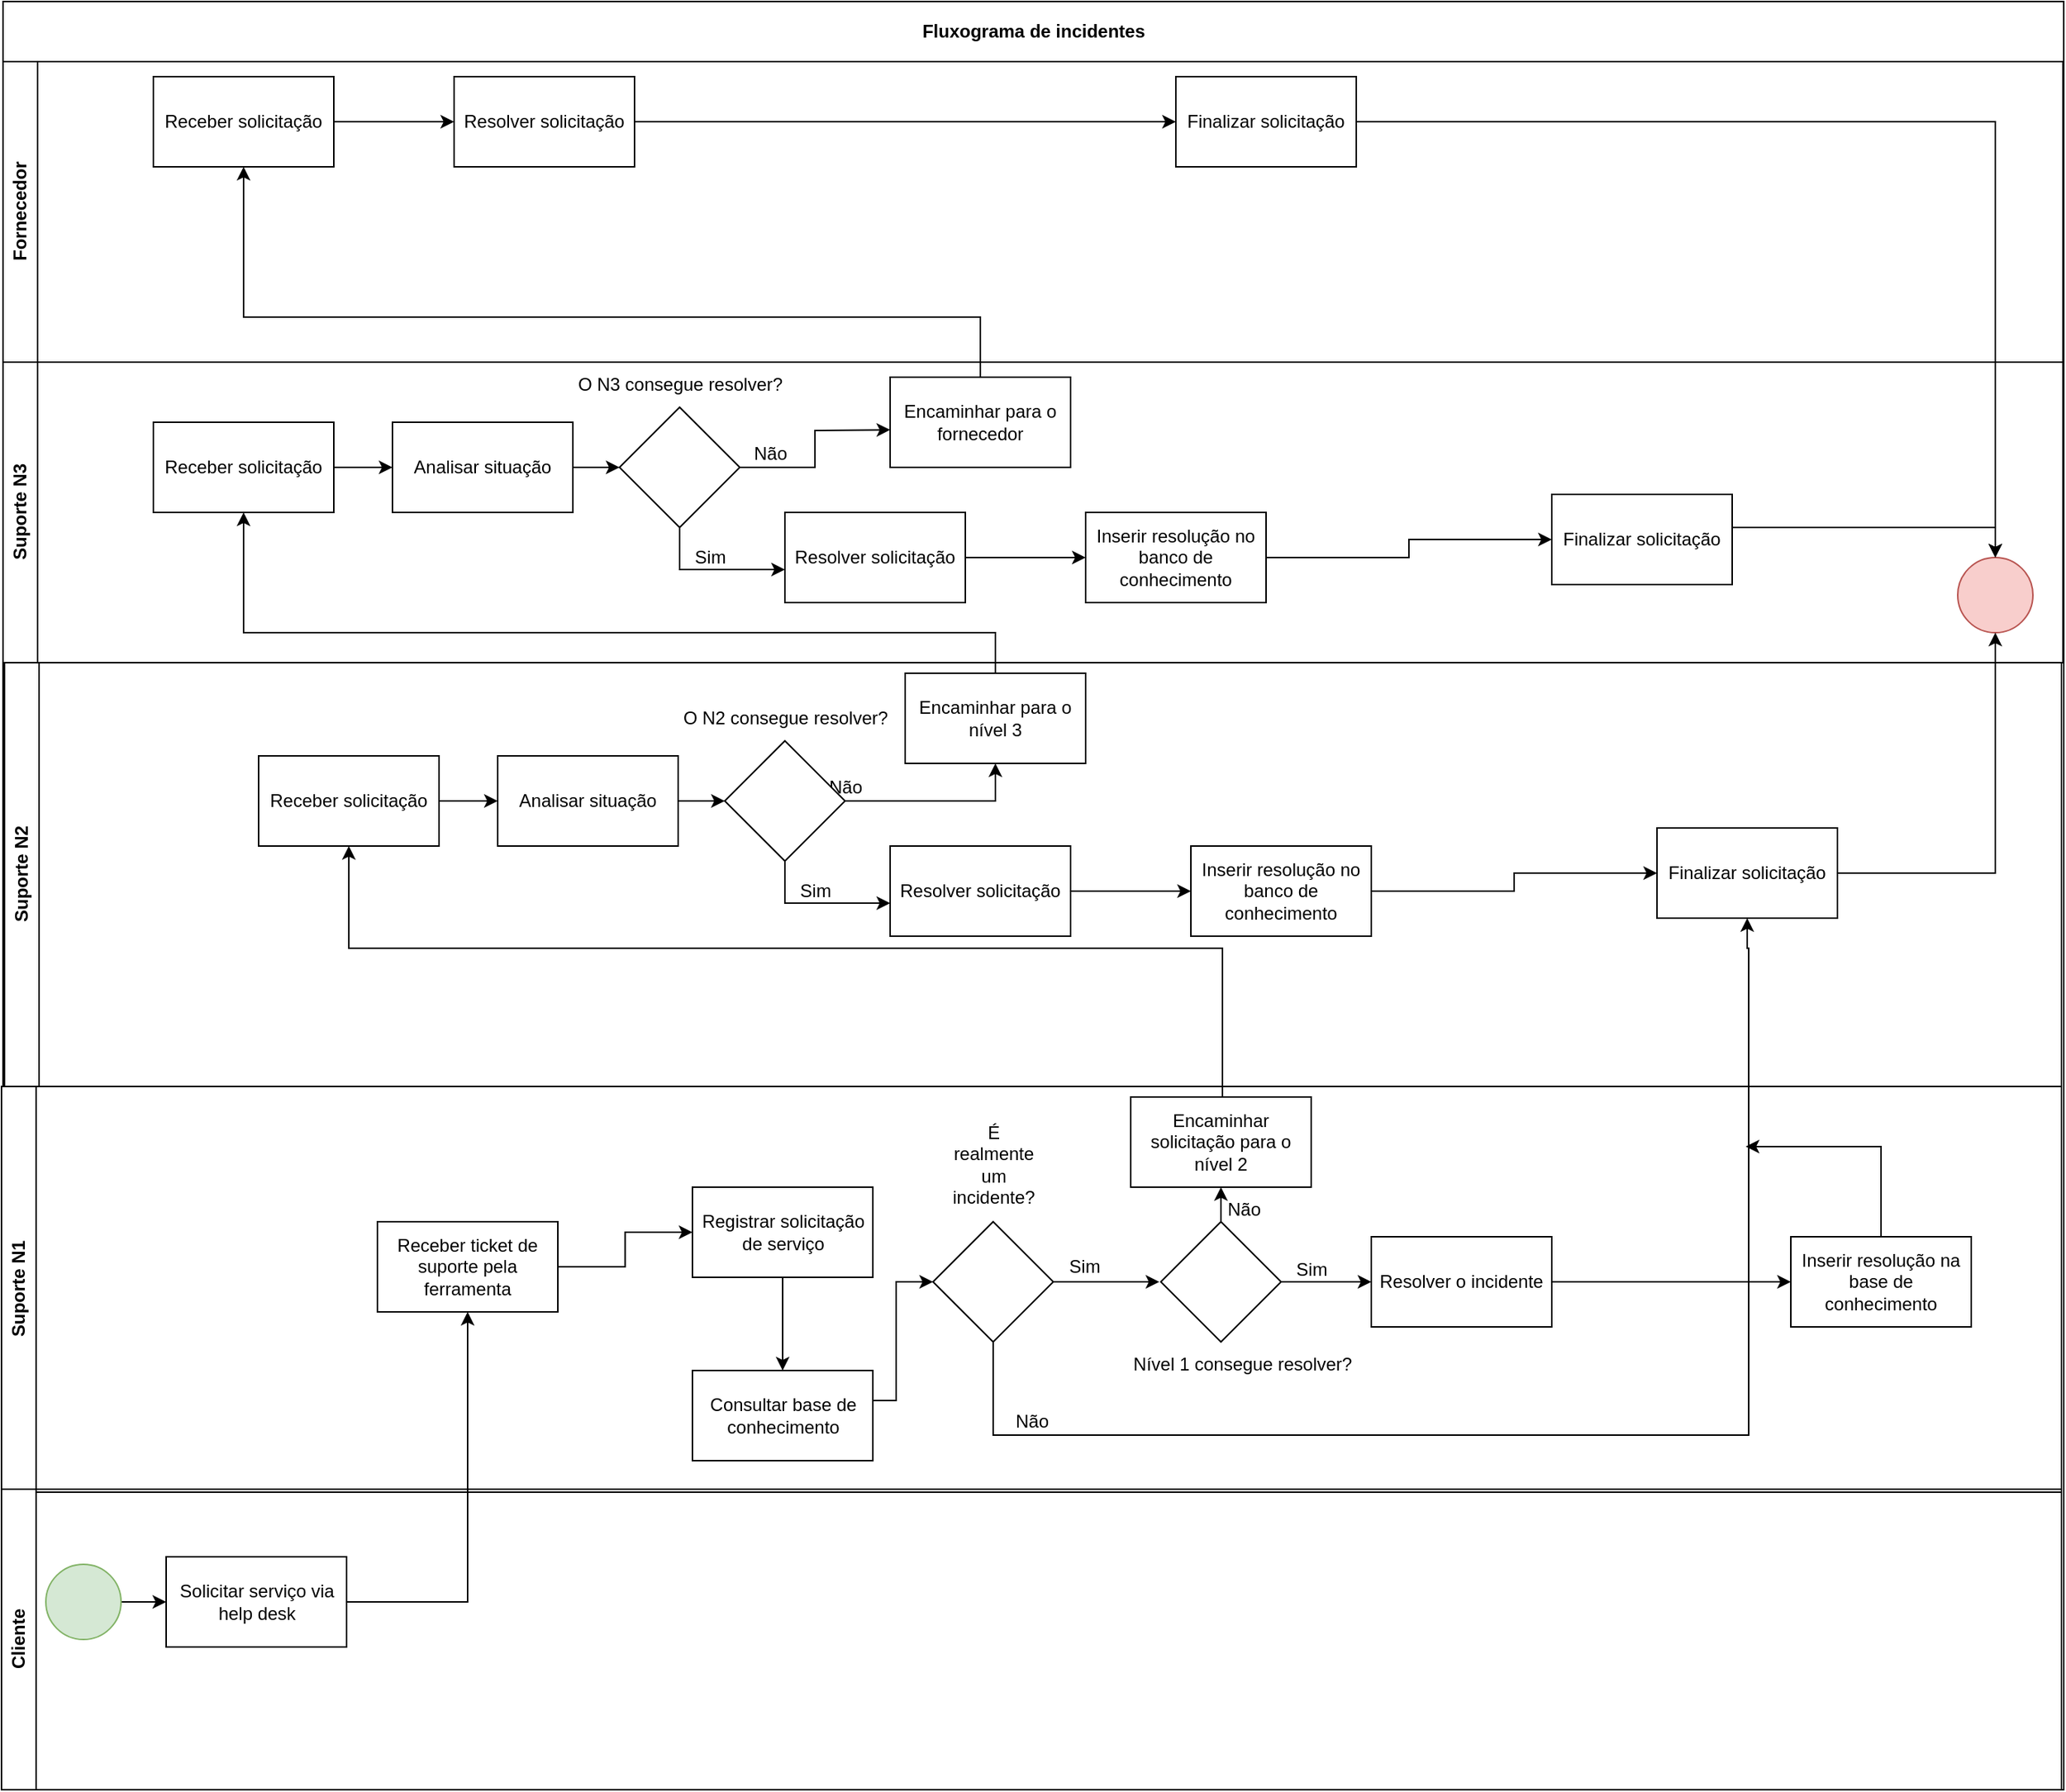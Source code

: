 <mxfile version="21.6.8" type="device">
  <diagram name="Página-1" id="WIpVw-bKlIY0GUnOvqk1">
    <mxGraphModel dx="961" dy="591" grid="1" gridSize="10" guides="1" tooltips="1" connect="1" arrows="1" fold="1" page="1" pageScale="1" pageWidth="1169" pageHeight="1654" math="0" shadow="0">
      <root>
        <mxCell id="0" />
        <mxCell id="1" parent="0" />
        <mxCell id="7gXzA5GJ2JUrk8cRCdGT-70" value="Não&lt;br&gt;" style="text;html=1;align=center;verticalAlign=middle;resizable=0;points=[];autosize=1;strokeColor=none;fillColor=none;" vertex="1" parent="1">
          <mxGeometry x="1275" y="538" width="50" height="30" as="geometry" />
        </mxCell>
        <mxCell id="7gXzA5GJ2JUrk8cRCdGT-7" value="Fluxograma de incidentes" style="swimlane;whiteSpace=wrap;html=1;startSize=40;" vertex="1" parent="1">
          <mxGeometry x="740" y="30" width="1370.5" height="1190" as="geometry" />
        </mxCell>
        <mxCell id="7gXzA5GJ2JUrk8cRCdGT-6" value="Suporte N3" style="swimlane;horizontal=0;whiteSpace=wrap;html=1;" vertex="1" parent="7gXzA5GJ2JUrk8cRCdGT-7">
          <mxGeometry y="240" width="1370" height="200" as="geometry" />
        </mxCell>
        <mxCell id="7gXzA5GJ2JUrk8cRCdGT-80" value="Finalizar solicitação" style="rounded=0;whiteSpace=wrap;html=1;" vertex="1" parent="7gXzA5GJ2JUrk8cRCdGT-6">
          <mxGeometry x="1030" y="88" width="120" height="60" as="geometry" />
        </mxCell>
        <mxCell id="7gXzA5GJ2JUrk8cRCdGT-82" value="Receber solicitação" style="rounded=0;whiteSpace=wrap;html=1;" vertex="1" parent="7gXzA5GJ2JUrk8cRCdGT-6">
          <mxGeometry x="100" y="40" width="120" height="60" as="geometry" />
        </mxCell>
        <mxCell id="7gXzA5GJ2JUrk8cRCdGT-84" value="Analisar situação" style="whiteSpace=wrap;html=1;rounded=0;" vertex="1" parent="7gXzA5GJ2JUrk8cRCdGT-6">
          <mxGeometry x="259" y="40" width="120" height="60" as="geometry" />
        </mxCell>
        <mxCell id="7gXzA5GJ2JUrk8cRCdGT-81" value="" style="edgeStyle=orthogonalEdgeStyle;rounded=0;orthogonalLoop=1;jettySize=auto;html=1;" edge="1" parent="7gXzA5GJ2JUrk8cRCdGT-6" source="7gXzA5GJ2JUrk8cRCdGT-82" target="7gXzA5GJ2JUrk8cRCdGT-84">
          <mxGeometry relative="1" as="geometry" />
        </mxCell>
        <mxCell id="7gXzA5GJ2JUrk8cRCdGT-86" value="" style="edgeStyle=orthogonalEdgeStyle;rounded=0;orthogonalLoop=1;jettySize=auto;html=1;entryX=0.5;entryY=1;entryDx=0;entryDy=0;" edge="1" parent="7gXzA5GJ2JUrk8cRCdGT-6" source="7gXzA5GJ2JUrk8cRCdGT-87">
          <mxGeometry relative="1" as="geometry">
            <mxPoint x="590" y="45" as="targetPoint" />
          </mxGeometry>
        </mxCell>
        <mxCell id="7gXzA5GJ2JUrk8cRCdGT-87" value="" style="rhombus;whiteSpace=wrap;html=1;rounded=0;" vertex="1" parent="7gXzA5GJ2JUrk8cRCdGT-6">
          <mxGeometry x="410" y="30" width="80" height="80" as="geometry" />
        </mxCell>
        <mxCell id="7gXzA5GJ2JUrk8cRCdGT-83" value="" style="edgeStyle=orthogonalEdgeStyle;rounded=0;orthogonalLoop=1;jettySize=auto;html=1;" edge="1" parent="7gXzA5GJ2JUrk8cRCdGT-6" source="7gXzA5GJ2JUrk8cRCdGT-84" target="7gXzA5GJ2JUrk8cRCdGT-87">
          <mxGeometry relative="1" as="geometry" />
        </mxCell>
        <mxCell id="7gXzA5GJ2JUrk8cRCdGT-88" value="O N3 consegue resolver?" style="text;html=1;align=center;verticalAlign=middle;resizable=0;points=[];autosize=1;strokeColor=none;fillColor=none;" vertex="1" parent="7gXzA5GJ2JUrk8cRCdGT-6">
          <mxGeometry x="370" width="160" height="30" as="geometry" />
        </mxCell>
        <mxCell id="7gXzA5GJ2JUrk8cRCdGT-90" value="Resolver solicitação" style="whiteSpace=wrap;html=1;rounded=0;" vertex="1" parent="7gXzA5GJ2JUrk8cRCdGT-6">
          <mxGeometry x="520" y="100" width="120" height="60" as="geometry" />
        </mxCell>
        <mxCell id="7gXzA5GJ2JUrk8cRCdGT-85" value="" style="edgeStyle=orthogonalEdgeStyle;rounded=0;orthogonalLoop=1;jettySize=auto;html=1;" edge="1" parent="7gXzA5GJ2JUrk8cRCdGT-6" source="7gXzA5GJ2JUrk8cRCdGT-87" target="7gXzA5GJ2JUrk8cRCdGT-90">
          <mxGeometry relative="1" as="geometry">
            <Array as="points">
              <mxPoint x="450" y="138" />
            </Array>
          </mxGeometry>
        </mxCell>
        <mxCell id="7gXzA5GJ2JUrk8cRCdGT-91" value="Sim" style="text;html=1;align=center;verticalAlign=middle;resizable=0;points=[];autosize=1;strokeColor=none;fillColor=none;" vertex="1" parent="7gXzA5GJ2JUrk8cRCdGT-6">
          <mxGeometry x="450" y="115" width="40" height="30" as="geometry" />
        </mxCell>
        <mxCell id="7gXzA5GJ2JUrk8cRCdGT-92" style="edgeStyle=orthogonalEdgeStyle;rounded=0;orthogonalLoop=1;jettySize=auto;html=1;exitX=1;exitY=0.5;exitDx=0;exitDy=0;entryX=0;entryY=0.5;entryDx=0;entryDy=0;" edge="1" parent="7gXzA5GJ2JUrk8cRCdGT-6" source="7gXzA5GJ2JUrk8cRCdGT-93" target="7gXzA5GJ2JUrk8cRCdGT-80">
          <mxGeometry relative="1" as="geometry" />
        </mxCell>
        <mxCell id="7gXzA5GJ2JUrk8cRCdGT-93" value="Inserir resolução no banco de conhecimento" style="whiteSpace=wrap;html=1;rounded=0;" vertex="1" parent="7gXzA5GJ2JUrk8cRCdGT-6">
          <mxGeometry x="720" y="100" width="120" height="60" as="geometry" />
        </mxCell>
        <mxCell id="7gXzA5GJ2JUrk8cRCdGT-89" value="" style="edgeStyle=orthogonalEdgeStyle;rounded=0;orthogonalLoop=1;jettySize=auto;html=1;" edge="1" parent="7gXzA5GJ2JUrk8cRCdGT-6" source="7gXzA5GJ2JUrk8cRCdGT-90" target="7gXzA5GJ2JUrk8cRCdGT-93">
          <mxGeometry relative="1" as="geometry" />
        </mxCell>
        <mxCell id="7gXzA5GJ2JUrk8cRCdGT-94" value="Não&lt;br&gt;" style="text;html=1;align=center;verticalAlign=middle;resizable=0;points=[];autosize=1;strokeColor=none;fillColor=none;" vertex="1" parent="7gXzA5GJ2JUrk8cRCdGT-6">
          <mxGeometry x="485" y="46" width="50" height="30" as="geometry" />
        </mxCell>
        <mxCell id="7gXzA5GJ2JUrk8cRCdGT-97" value="Encaminhar para o fornecedor" style="rounded=0;whiteSpace=wrap;html=1;" vertex="1" parent="7gXzA5GJ2JUrk8cRCdGT-6">
          <mxGeometry x="590" y="10" width="120" height="60" as="geometry" />
        </mxCell>
        <mxCell id="7gXzA5GJ2JUrk8cRCdGT-37" value="" style="ellipse;whiteSpace=wrap;html=1;aspect=fixed;fillColor=#f8cecc;strokeColor=#b85450;" vertex="1" parent="7gXzA5GJ2JUrk8cRCdGT-6">
          <mxGeometry x="1300" y="130" width="50" height="50" as="geometry" />
        </mxCell>
        <mxCell id="7gXzA5GJ2JUrk8cRCdGT-96" style="edgeStyle=orthogonalEdgeStyle;rounded=0;orthogonalLoop=1;jettySize=auto;html=1;entryX=0.5;entryY=0;entryDx=0;entryDy=0;" edge="1" parent="7gXzA5GJ2JUrk8cRCdGT-6" source="7gXzA5GJ2JUrk8cRCdGT-80" target="7gXzA5GJ2JUrk8cRCdGT-37">
          <mxGeometry relative="1" as="geometry">
            <mxPoint x="1310.0" y="340" as="targetPoint" />
            <Array as="points">
              <mxPoint x="1325" y="110" />
            </Array>
          </mxGeometry>
        </mxCell>
        <mxCell id="7gXzA5GJ2JUrk8cRCdGT-8" value="Fornecedor" style="swimlane;horizontal=0;whiteSpace=wrap;html=1;" vertex="1" parent="7gXzA5GJ2JUrk8cRCdGT-7">
          <mxGeometry y="40" width="1370" height="200" as="geometry" />
        </mxCell>
        <mxCell id="7gXzA5GJ2JUrk8cRCdGT-101" value="" style="edgeStyle=orthogonalEdgeStyle;rounded=0;orthogonalLoop=1;jettySize=auto;html=1;" edge="1" parent="7gXzA5GJ2JUrk8cRCdGT-8" source="7gXzA5GJ2JUrk8cRCdGT-98" target="7gXzA5GJ2JUrk8cRCdGT-100">
          <mxGeometry relative="1" as="geometry" />
        </mxCell>
        <mxCell id="7gXzA5GJ2JUrk8cRCdGT-98" value="Receber solicitação" style="rounded=0;whiteSpace=wrap;html=1;" vertex="1" parent="7gXzA5GJ2JUrk8cRCdGT-8">
          <mxGeometry x="100" y="10" width="120" height="60" as="geometry" />
        </mxCell>
        <mxCell id="7gXzA5GJ2JUrk8cRCdGT-100" value="Resolver solicitação" style="whiteSpace=wrap;html=1;rounded=0;" vertex="1" parent="7gXzA5GJ2JUrk8cRCdGT-8">
          <mxGeometry x="300" y="10" width="120" height="60" as="geometry" />
        </mxCell>
        <mxCell id="7gXzA5GJ2JUrk8cRCdGT-105" value="Finalizar solicitação" style="rounded=0;whiteSpace=wrap;html=1;" vertex="1" parent="7gXzA5GJ2JUrk8cRCdGT-8">
          <mxGeometry x="780" y="10" width="120" height="60" as="geometry" />
        </mxCell>
        <mxCell id="7gXzA5GJ2JUrk8cRCdGT-11" value="&lt;div style=&quot;text-align: justify;&quot;&gt;Suporte N1&lt;/div&gt;" style="swimlane;horizontal=0;whiteSpace=wrap;html=1;" vertex="1" parent="7gXzA5GJ2JUrk8cRCdGT-7">
          <mxGeometry x="-1" y="722" width="1370" height="270" as="geometry" />
        </mxCell>
        <mxCell id="7gXzA5GJ2JUrk8cRCdGT-22" value="" style="edgeStyle=orthogonalEdgeStyle;rounded=0;orthogonalLoop=1;jettySize=auto;html=1;" edge="1" parent="7gXzA5GJ2JUrk8cRCdGT-11" source="7gXzA5GJ2JUrk8cRCdGT-19" target="7gXzA5GJ2JUrk8cRCdGT-21">
          <mxGeometry relative="1" as="geometry" />
        </mxCell>
        <mxCell id="7gXzA5GJ2JUrk8cRCdGT-19" value="Receber ticket de suporte pela ferramenta" style="whiteSpace=wrap;html=1;rounded=0;" vertex="1" parent="7gXzA5GJ2JUrk8cRCdGT-11">
          <mxGeometry x="250" y="90" width="120" height="60" as="geometry" />
        </mxCell>
        <mxCell id="7gXzA5GJ2JUrk8cRCdGT-24" value="" style="edgeStyle=orthogonalEdgeStyle;rounded=0;orthogonalLoop=1;jettySize=auto;html=1;" edge="1" parent="7gXzA5GJ2JUrk8cRCdGT-11" source="7gXzA5GJ2JUrk8cRCdGT-21" target="7gXzA5GJ2JUrk8cRCdGT-23">
          <mxGeometry relative="1" as="geometry" />
        </mxCell>
        <mxCell id="7gXzA5GJ2JUrk8cRCdGT-21" value="Registrar solicitação de serviço" style="whiteSpace=wrap;html=1;rounded=0;" vertex="1" parent="7gXzA5GJ2JUrk8cRCdGT-11">
          <mxGeometry x="459.5" y="67" width="120" height="60" as="geometry" />
        </mxCell>
        <mxCell id="7gXzA5GJ2JUrk8cRCdGT-26" value="" style="edgeStyle=orthogonalEdgeStyle;rounded=0;orthogonalLoop=1;jettySize=auto;html=1;entryX=0;entryY=0.5;entryDx=0;entryDy=0;" edge="1" parent="7gXzA5GJ2JUrk8cRCdGT-11" target="7gXzA5GJ2JUrk8cRCdGT-25">
          <mxGeometry relative="1" as="geometry">
            <mxPoint x="580" y="209" as="sourcePoint" />
            <mxPoint x="649.974" y="139.974" as="targetPoint" />
            <Array as="points">
              <mxPoint x="570" y="209" />
              <mxPoint x="595" y="209" />
              <mxPoint x="595" y="130" />
            </Array>
          </mxGeometry>
        </mxCell>
        <mxCell id="7gXzA5GJ2JUrk8cRCdGT-23" value="Consultar base de conhecimento" style="whiteSpace=wrap;html=1;rounded=0;" vertex="1" parent="7gXzA5GJ2JUrk8cRCdGT-11">
          <mxGeometry x="459.5" y="189" width="120" height="60" as="geometry" />
        </mxCell>
        <mxCell id="7gXzA5GJ2JUrk8cRCdGT-29" value="" style="edgeStyle=orthogonalEdgeStyle;rounded=0;orthogonalLoop=1;jettySize=auto;html=1;" edge="1" parent="7gXzA5GJ2JUrk8cRCdGT-11" source="7gXzA5GJ2JUrk8cRCdGT-25">
          <mxGeometry relative="1" as="geometry">
            <mxPoint x="770" y="130" as="targetPoint" />
          </mxGeometry>
        </mxCell>
        <mxCell id="7gXzA5GJ2JUrk8cRCdGT-25" value="" style="rhombus;whiteSpace=wrap;html=1;rounded=0;" vertex="1" parent="7gXzA5GJ2JUrk8cRCdGT-11">
          <mxGeometry x="619.5" y="90" width="80" height="80" as="geometry" />
        </mxCell>
        <mxCell id="7gXzA5GJ2JUrk8cRCdGT-27" value="É realmente um incidente?" style="text;html=1;strokeColor=none;fillColor=none;align=center;verticalAlign=middle;whiteSpace=wrap;rounded=0;" vertex="1" parent="7gXzA5GJ2JUrk8cRCdGT-11">
          <mxGeometry x="629.5" y="37" width="60" height="30" as="geometry" />
        </mxCell>
        <mxCell id="7gXzA5GJ2JUrk8cRCdGT-42" value="" style="edgeStyle=orthogonalEdgeStyle;rounded=0;orthogonalLoop=1;jettySize=auto;html=1;" edge="1" parent="7gXzA5GJ2JUrk8cRCdGT-11" source="7gXzA5GJ2JUrk8cRCdGT-36" target="7gXzA5GJ2JUrk8cRCdGT-41">
          <mxGeometry relative="1" as="geometry" />
        </mxCell>
        <mxCell id="7gXzA5GJ2JUrk8cRCdGT-46" value="" style="edgeStyle=orthogonalEdgeStyle;rounded=0;orthogonalLoop=1;jettySize=auto;html=1;" edge="1" parent="7gXzA5GJ2JUrk8cRCdGT-11" source="7gXzA5GJ2JUrk8cRCdGT-36" target="7gXzA5GJ2JUrk8cRCdGT-45">
          <mxGeometry relative="1" as="geometry" />
        </mxCell>
        <mxCell id="7gXzA5GJ2JUrk8cRCdGT-36" value="" style="rhombus;whiteSpace=wrap;html=1;" vertex="1" parent="7gXzA5GJ2JUrk8cRCdGT-11">
          <mxGeometry x="771" y="90" width="80" height="80" as="geometry" />
        </mxCell>
        <mxCell id="7gXzA5GJ2JUrk8cRCdGT-30" value="Sim&lt;br&gt;" style="text;html=1;align=center;verticalAlign=middle;resizable=0;points=[];autosize=1;strokeColor=none;fillColor=none;" vertex="1" parent="7gXzA5GJ2JUrk8cRCdGT-11">
          <mxGeometry x="699.5" y="105" width="40" height="30" as="geometry" />
        </mxCell>
        <mxCell id="7gXzA5GJ2JUrk8cRCdGT-41" value="Encaminhar solicitação para o nível 2" style="whiteSpace=wrap;html=1;" vertex="1" parent="7gXzA5GJ2JUrk8cRCdGT-11">
          <mxGeometry x="751" y="7" width="120" height="60" as="geometry" />
        </mxCell>
        <mxCell id="7gXzA5GJ2JUrk8cRCdGT-43" value="Nível 1 consegue resolver?" style="text;html=1;align=center;verticalAlign=middle;resizable=0;points=[];autosize=1;strokeColor=none;fillColor=none;" vertex="1" parent="7gXzA5GJ2JUrk8cRCdGT-11">
          <mxGeometry x="739.5" y="170" width="170" height="30" as="geometry" />
        </mxCell>
        <mxCell id="7gXzA5GJ2JUrk8cRCdGT-44" value="Não&lt;br&gt;" style="text;html=1;align=center;verticalAlign=middle;resizable=0;points=[];autosize=1;strokeColor=none;fillColor=none;" vertex="1" parent="7gXzA5GJ2JUrk8cRCdGT-11">
          <mxGeometry x="801" y="67" width="50" height="30" as="geometry" />
        </mxCell>
        <mxCell id="7gXzA5GJ2JUrk8cRCdGT-48" value="" style="edgeStyle=orthogonalEdgeStyle;rounded=0;orthogonalLoop=1;jettySize=auto;html=1;" edge="1" parent="7gXzA5GJ2JUrk8cRCdGT-11" source="7gXzA5GJ2JUrk8cRCdGT-45" target="7gXzA5GJ2JUrk8cRCdGT-47">
          <mxGeometry relative="1" as="geometry" />
        </mxCell>
        <mxCell id="7gXzA5GJ2JUrk8cRCdGT-45" value="Resolver o incidente" style="whiteSpace=wrap;html=1;" vertex="1" parent="7gXzA5GJ2JUrk8cRCdGT-11">
          <mxGeometry x="911" y="100" width="120" height="60" as="geometry" />
        </mxCell>
        <mxCell id="7gXzA5GJ2JUrk8cRCdGT-49" style="edgeStyle=orthogonalEdgeStyle;rounded=0;orthogonalLoop=1;jettySize=auto;html=1;" edge="1" parent="7gXzA5GJ2JUrk8cRCdGT-11" source="7gXzA5GJ2JUrk8cRCdGT-47">
          <mxGeometry relative="1" as="geometry">
            <mxPoint x="1160" y="40" as="targetPoint" />
            <Array as="points">
              <mxPoint x="1250" y="40" />
            </Array>
          </mxGeometry>
        </mxCell>
        <mxCell id="7gXzA5GJ2JUrk8cRCdGT-47" value="Inserir resolução na base de conhecimento" style="whiteSpace=wrap;html=1;" vertex="1" parent="7gXzA5GJ2JUrk8cRCdGT-11">
          <mxGeometry x="1190" y="100" width="120" height="60" as="geometry" />
        </mxCell>
        <mxCell id="7gXzA5GJ2JUrk8cRCdGT-50" value="Sim&lt;br&gt;" style="text;html=1;align=center;verticalAlign=middle;resizable=0;points=[];autosize=1;strokeColor=none;fillColor=none;" vertex="1" parent="7gXzA5GJ2JUrk8cRCdGT-11">
          <mxGeometry x="851" y="107" width="40" height="30" as="geometry" />
        </mxCell>
        <mxCell id="7gXzA5GJ2JUrk8cRCdGT-40" value="Não&lt;br&gt;" style="text;html=1;align=center;verticalAlign=middle;resizable=0;points=[];autosize=1;strokeColor=none;fillColor=none;" vertex="1" parent="7gXzA5GJ2JUrk8cRCdGT-11">
          <mxGeometry x="660" y="208" width="50" height="30" as="geometry" />
        </mxCell>
        <mxCell id="7gXzA5GJ2JUrk8cRCdGT-12" value="Suporte N2" style="swimlane;horizontal=0;whiteSpace=wrap;html=1;" vertex="1" parent="7gXzA5GJ2JUrk8cRCdGT-11">
          <mxGeometry x="2" y="-282" width="1368" height="282" as="geometry" />
        </mxCell>
        <mxCell id="7gXzA5GJ2JUrk8cRCdGT-38" value="Finalizar solicitação" style="rounded=0;whiteSpace=wrap;html=1;" vertex="1" parent="7gXzA5GJ2JUrk8cRCdGT-12">
          <mxGeometry x="1099" y="110" width="120" height="60" as="geometry" />
        </mxCell>
        <mxCell id="7gXzA5GJ2JUrk8cRCdGT-56" value="" style="edgeStyle=orthogonalEdgeStyle;rounded=0;orthogonalLoop=1;jettySize=auto;html=1;" edge="1" parent="7gXzA5GJ2JUrk8cRCdGT-12" source="7gXzA5GJ2JUrk8cRCdGT-54" target="7gXzA5GJ2JUrk8cRCdGT-55">
          <mxGeometry relative="1" as="geometry" />
        </mxCell>
        <mxCell id="7gXzA5GJ2JUrk8cRCdGT-54" value="Receber solicitação" style="rounded=0;whiteSpace=wrap;html=1;" vertex="1" parent="7gXzA5GJ2JUrk8cRCdGT-12">
          <mxGeometry x="169" y="62" width="120" height="60" as="geometry" />
        </mxCell>
        <mxCell id="7gXzA5GJ2JUrk8cRCdGT-59" value="" style="edgeStyle=orthogonalEdgeStyle;rounded=0;orthogonalLoop=1;jettySize=auto;html=1;" edge="1" parent="7gXzA5GJ2JUrk8cRCdGT-12" source="7gXzA5GJ2JUrk8cRCdGT-55" target="7gXzA5GJ2JUrk8cRCdGT-58">
          <mxGeometry relative="1" as="geometry" />
        </mxCell>
        <mxCell id="7gXzA5GJ2JUrk8cRCdGT-55" value="Analisar situação" style="whiteSpace=wrap;html=1;rounded=0;" vertex="1" parent="7gXzA5GJ2JUrk8cRCdGT-12">
          <mxGeometry x="328" y="62" width="120" height="60" as="geometry" />
        </mxCell>
        <mxCell id="7gXzA5GJ2JUrk8cRCdGT-62" value="" style="edgeStyle=orthogonalEdgeStyle;rounded=0;orthogonalLoop=1;jettySize=auto;html=1;" edge="1" parent="7gXzA5GJ2JUrk8cRCdGT-12" source="7gXzA5GJ2JUrk8cRCdGT-58" target="7gXzA5GJ2JUrk8cRCdGT-61">
          <mxGeometry relative="1" as="geometry">
            <Array as="points">
              <mxPoint x="519" y="160" />
            </Array>
          </mxGeometry>
        </mxCell>
        <mxCell id="7gXzA5GJ2JUrk8cRCdGT-65" value="" style="edgeStyle=orthogonalEdgeStyle;rounded=0;orthogonalLoop=1;jettySize=auto;html=1;entryX=0.5;entryY=1;entryDx=0;entryDy=0;" edge="1" parent="7gXzA5GJ2JUrk8cRCdGT-12" source="7gXzA5GJ2JUrk8cRCdGT-58" target="7gXzA5GJ2JUrk8cRCdGT-68">
          <mxGeometry relative="1" as="geometry">
            <mxPoint x="599" y="90" as="targetPoint" />
          </mxGeometry>
        </mxCell>
        <mxCell id="7gXzA5GJ2JUrk8cRCdGT-58" value="" style="rhombus;whiteSpace=wrap;html=1;rounded=0;" vertex="1" parent="7gXzA5GJ2JUrk8cRCdGT-12">
          <mxGeometry x="479" y="52" width="80" height="80" as="geometry" />
        </mxCell>
        <mxCell id="7gXzA5GJ2JUrk8cRCdGT-60" value="O N2 consegue resolver?" style="text;html=1;align=center;verticalAlign=middle;resizable=0;points=[];autosize=1;strokeColor=none;fillColor=none;" vertex="1" parent="7gXzA5GJ2JUrk8cRCdGT-12">
          <mxGeometry x="439" y="22" width="160" height="30" as="geometry" />
        </mxCell>
        <mxCell id="7gXzA5GJ2JUrk8cRCdGT-72" value="" style="edgeStyle=orthogonalEdgeStyle;rounded=0;orthogonalLoop=1;jettySize=auto;html=1;" edge="1" parent="7gXzA5GJ2JUrk8cRCdGT-12" source="7gXzA5GJ2JUrk8cRCdGT-61" target="7gXzA5GJ2JUrk8cRCdGT-71">
          <mxGeometry relative="1" as="geometry" />
        </mxCell>
        <mxCell id="7gXzA5GJ2JUrk8cRCdGT-61" value="Resolver solicitação" style="whiteSpace=wrap;html=1;rounded=0;" vertex="1" parent="7gXzA5GJ2JUrk8cRCdGT-12">
          <mxGeometry x="589" y="122" width="120" height="60" as="geometry" />
        </mxCell>
        <mxCell id="7gXzA5GJ2JUrk8cRCdGT-63" value="Sim" style="text;html=1;align=center;verticalAlign=middle;resizable=0;points=[];autosize=1;strokeColor=none;fillColor=none;" vertex="1" parent="7gXzA5GJ2JUrk8cRCdGT-12">
          <mxGeometry x="519" y="137" width="40" height="30" as="geometry" />
        </mxCell>
        <mxCell id="7gXzA5GJ2JUrk8cRCdGT-68" value="Encaminhar para o nível 3" style="rounded=0;whiteSpace=wrap;html=1;" vertex="1" parent="7gXzA5GJ2JUrk8cRCdGT-12">
          <mxGeometry x="599" y="7" width="120" height="60" as="geometry" />
        </mxCell>
        <mxCell id="7gXzA5GJ2JUrk8cRCdGT-73" style="edgeStyle=orthogonalEdgeStyle;rounded=0;orthogonalLoop=1;jettySize=auto;html=1;exitX=1;exitY=0.5;exitDx=0;exitDy=0;entryX=0;entryY=0.5;entryDx=0;entryDy=0;" edge="1" parent="7gXzA5GJ2JUrk8cRCdGT-12" source="7gXzA5GJ2JUrk8cRCdGT-71" target="7gXzA5GJ2JUrk8cRCdGT-38">
          <mxGeometry relative="1" as="geometry" />
        </mxCell>
        <mxCell id="7gXzA5GJ2JUrk8cRCdGT-71" value="Inserir resolução no banco de conhecimento" style="whiteSpace=wrap;html=1;rounded=0;" vertex="1" parent="7gXzA5GJ2JUrk8cRCdGT-12">
          <mxGeometry x="789" y="122" width="120" height="60" as="geometry" />
        </mxCell>
        <mxCell id="7gXzA5GJ2JUrk8cRCdGT-32" value="" style="edgeStyle=orthogonalEdgeStyle;rounded=0;orthogonalLoop=1;jettySize=auto;html=1;entryX=0.5;entryY=1;entryDx=0;entryDy=0;exitX=0.5;exitY=1;exitDx=0;exitDy=0;" edge="1" parent="7gXzA5GJ2JUrk8cRCdGT-11" source="7gXzA5GJ2JUrk8cRCdGT-25" target="7gXzA5GJ2JUrk8cRCdGT-38">
          <mxGeometry relative="1" as="geometry">
            <mxPoint x="660" y="214.97" as="sourcePoint" />
            <mxPoint x="1161.5" y="-38.03" as="targetPoint" />
            <Array as="points">
              <mxPoint x="660" y="232" />
              <mxPoint x="1162" y="232" />
              <mxPoint x="1162" y="-92" />
              <mxPoint x="1161" y="-92" />
            </Array>
          </mxGeometry>
        </mxCell>
        <mxCell id="7gXzA5GJ2JUrk8cRCdGT-57" style="edgeStyle=orthogonalEdgeStyle;rounded=0;orthogonalLoop=1;jettySize=auto;html=1;entryX=0.5;entryY=1;entryDx=0;entryDy=0;" edge="1" parent="7gXzA5GJ2JUrk8cRCdGT-11" source="7gXzA5GJ2JUrk8cRCdGT-41" target="7gXzA5GJ2JUrk8cRCdGT-54">
          <mxGeometry relative="1" as="geometry">
            <Array as="points">
              <mxPoint x="812" y="-92" />
              <mxPoint x="231" y="-92" />
            </Array>
          </mxGeometry>
        </mxCell>
        <mxCell id="7gXzA5GJ2JUrk8cRCdGT-13" value="Cliente" style="swimlane;horizontal=0;whiteSpace=wrap;html=1;" vertex="1" parent="7gXzA5GJ2JUrk8cRCdGT-7">
          <mxGeometry x="-1" y="990" width="1370" height="200" as="geometry" />
        </mxCell>
        <mxCell id="7gXzA5GJ2JUrk8cRCdGT-17" value="" style="edgeStyle=orthogonalEdgeStyle;rounded=0;orthogonalLoop=1;jettySize=auto;html=1;" edge="1" parent="7gXzA5GJ2JUrk8cRCdGT-13" source="7gXzA5GJ2JUrk8cRCdGT-15" target="7gXzA5GJ2JUrk8cRCdGT-16">
          <mxGeometry relative="1" as="geometry" />
        </mxCell>
        <mxCell id="7gXzA5GJ2JUrk8cRCdGT-15" value="" style="ellipse;whiteSpace=wrap;html=1;aspect=fixed;fillColor=#d5e8d4;strokeColor=#82b366;" vertex="1" parent="7gXzA5GJ2JUrk8cRCdGT-13">
          <mxGeometry x="29.5" y="50" width="50" height="50" as="geometry" />
        </mxCell>
        <mxCell id="7gXzA5GJ2JUrk8cRCdGT-16" value="Solicitar serviço via help desk" style="rounded=0;whiteSpace=wrap;html=1;" vertex="1" parent="7gXzA5GJ2JUrk8cRCdGT-13">
          <mxGeometry x="109.5" y="45" width="120" height="60" as="geometry" />
        </mxCell>
        <mxCell id="7gXzA5GJ2JUrk8cRCdGT-20" value="" style="edgeStyle=orthogonalEdgeStyle;rounded=0;orthogonalLoop=1;jettySize=auto;html=1;" edge="1" parent="7gXzA5GJ2JUrk8cRCdGT-7" source="7gXzA5GJ2JUrk8cRCdGT-16" target="7gXzA5GJ2JUrk8cRCdGT-19">
          <mxGeometry relative="1" as="geometry" />
        </mxCell>
        <mxCell id="7gXzA5GJ2JUrk8cRCdGT-95" style="edgeStyle=orthogonalEdgeStyle;rounded=0;orthogonalLoop=1;jettySize=auto;html=1;" edge="1" parent="7gXzA5GJ2JUrk8cRCdGT-7" source="7gXzA5GJ2JUrk8cRCdGT-68" target="7gXzA5GJ2JUrk8cRCdGT-82">
          <mxGeometry relative="1" as="geometry">
            <Array as="points">
              <mxPoint x="660" y="420" />
              <mxPoint x="160" y="420" />
            </Array>
          </mxGeometry>
        </mxCell>
        <mxCell id="7gXzA5GJ2JUrk8cRCdGT-99" style="edgeStyle=orthogonalEdgeStyle;rounded=0;orthogonalLoop=1;jettySize=auto;html=1;entryX=0.5;entryY=1;entryDx=0;entryDy=0;" edge="1" parent="7gXzA5GJ2JUrk8cRCdGT-7" source="7gXzA5GJ2JUrk8cRCdGT-97" target="7gXzA5GJ2JUrk8cRCdGT-98">
          <mxGeometry relative="1" as="geometry">
            <Array as="points">
              <mxPoint x="650" y="210" />
              <mxPoint x="160" y="210" />
            </Array>
          </mxGeometry>
        </mxCell>
        <mxCell id="7gXzA5GJ2JUrk8cRCdGT-103" value="" style="edgeStyle=orthogonalEdgeStyle;rounded=0;orthogonalLoop=1;jettySize=auto;html=1;" edge="1" parent="7gXzA5GJ2JUrk8cRCdGT-7" source="7gXzA5GJ2JUrk8cRCdGT-100">
          <mxGeometry relative="1" as="geometry">
            <mxPoint x="780" y="80" as="targetPoint" />
          </mxGeometry>
        </mxCell>
        <mxCell id="7gXzA5GJ2JUrk8cRCdGT-39" value="" style="edgeStyle=orthogonalEdgeStyle;rounded=0;orthogonalLoop=1;jettySize=auto;html=1;" edge="1" parent="7gXzA5GJ2JUrk8cRCdGT-7" source="7gXzA5GJ2JUrk8cRCdGT-38" target="7gXzA5GJ2JUrk8cRCdGT-37">
          <mxGeometry relative="1" as="geometry" />
        </mxCell>
        <mxCell id="7gXzA5GJ2JUrk8cRCdGT-106" style="edgeStyle=orthogonalEdgeStyle;rounded=0;orthogonalLoop=1;jettySize=auto;html=1;entryX=0.5;entryY=0;entryDx=0;entryDy=0;" edge="1" parent="7gXzA5GJ2JUrk8cRCdGT-7" source="7gXzA5GJ2JUrk8cRCdGT-105" target="7gXzA5GJ2JUrk8cRCdGT-37">
          <mxGeometry relative="1" as="geometry" />
        </mxCell>
      </root>
    </mxGraphModel>
  </diagram>
</mxfile>
